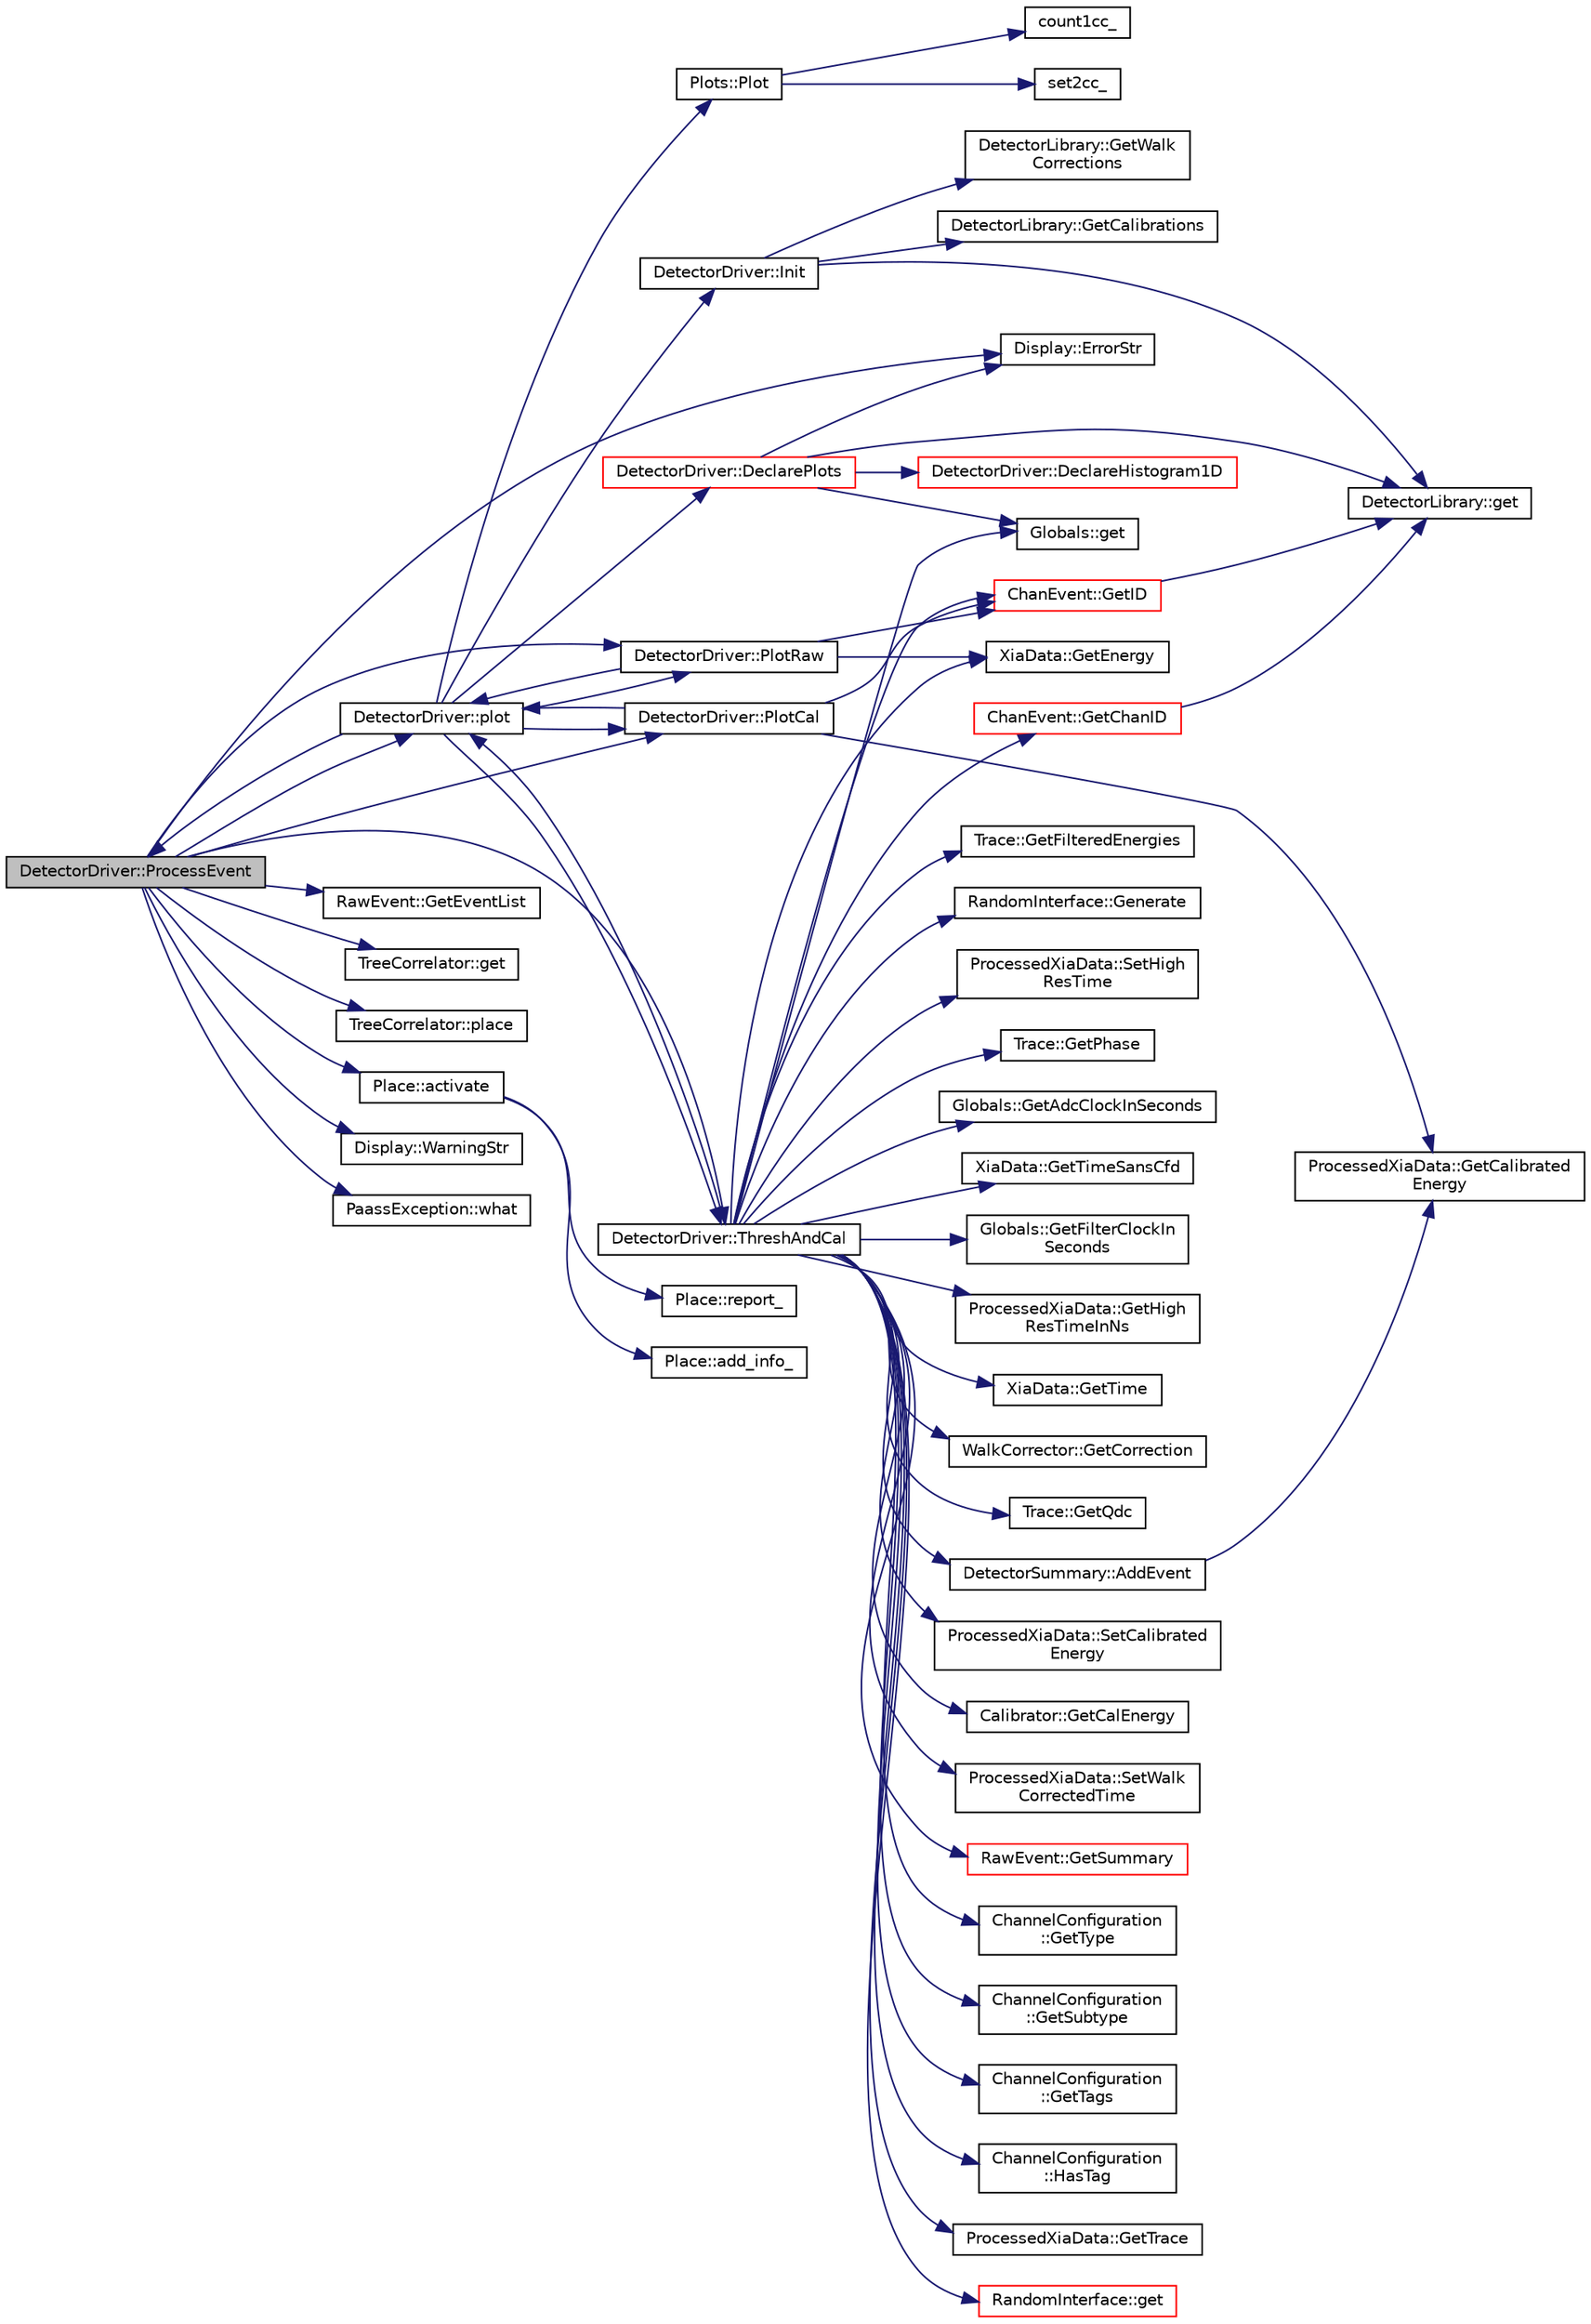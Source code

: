 digraph "DetectorDriver::ProcessEvent"
{
  edge [fontname="Helvetica",fontsize="10",labelfontname="Helvetica",labelfontsize="10"];
  node [fontname="Helvetica",fontsize="10",shape=record];
  rankdir="LR";
  Node1 [label="DetectorDriver::ProcessEvent",height=0.2,width=0.4,color="black", fillcolor="grey75", style="filled", fontcolor="black"];
  Node1 -> Node2 [color="midnightblue",fontsize="10",style="solid",fontname="Helvetica"];
  Node2 [label="DetectorDriver::plot",height=0.2,width=0.4,color="black", fillcolor="white", style="filled",URL="$de/d91/class_detector_driver.html#a3a556ab94a878e057dea8a081d0df55a",tooltip="Plots into histogram defined by dammId. "];
  Node2 -> Node3 [color="midnightblue",fontsize="10",style="solid",fontname="Helvetica"];
  Node3 [label="Plots::Plot",height=0.2,width=0.4,color="black", fillcolor="white", style="filled",URL="$d7/d8b/class_plots.html#a68849b82c8c7a5d57f972cbd8de83328",tooltip="Plots into histogram defined by dammId. "];
  Node3 -> Node4 [color="midnightblue",fontsize="10",style="solid",fontname="Helvetica"];
  Node4 [label="count1cc_",height=0.2,width=0.4,color="black", fillcolor="white", style="filled",URL="$da/d57/_scanor_8hpp.html#a31aca3d0ff704e08f8f8968288ae7895",tooltip="Defines the DAMM function to call for 1D hists */. "];
  Node3 -> Node5 [color="midnightblue",fontsize="10",style="solid",fontname="Helvetica"];
  Node5 [label="set2cc_",height=0.2,width=0.4,color="black", fillcolor="white", style="filled",URL="$da/d57/_scanor_8hpp.html#a8b0a662ebdb3f947ba8470bf89f11c3a",tooltip="Defines the DAMM function to call for 2D hists */. "];
  Node2 -> Node1 [color="midnightblue",fontsize="10",style="solid",fontname="Helvetica"];
  Node2 -> Node6 [color="midnightblue",fontsize="10",style="solid",fontname="Helvetica"];
  Node6 [label="DetectorDriver::ThreshAndCal",height=0.2,width=0.4,color="black", fillcolor="white", style="filled",URL="$de/d91/class_detector_driver.html#a2ae4e98c641d49183631eceb40dc19bb",tooltip="Check threshold and calibrate each channel. Check the thresholds and calibrate the energy for each ch..."];
  Node6 -> Node7 [color="midnightblue",fontsize="10",style="solid",fontname="Helvetica"];
  Node7 [label="ChanEvent::GetChanID",height=0.2,width=0.4,color="red", fillcolor="white", style="filled",URL="$d5/d91/class_chan_event.html#ac92976ab74eb43a72bf6e6e536f59496"];
  Node7 -> Node8 [color="midnightblue",fontsize="10",style="solid",fontname="Helvetica"];
  Node8 [label="DetectorLibrary::get",height=0.2,width=0.4,color="black", fillcolor="white", style="filled",URL="$dc/dbe/class_detector_library.html#a6ab3ff825daa8b607865086741bc9b2c"];
  Node6 -> Node9 [color="midnightblue",fontsize="10",style="solid",fontname="Helvetica"];
  Node9 [label="ChanEvent::GetID",height=0.2,width=0.4,color="red", fillcolor="white", style="filled",URL="$d5/d91/class_chan_event.html#ac2f5a4534b4ad1856689040a7bf13dd2"];
  Node9 -> Node8 [color="midnightblue",fontsize="10",style="solid",fontname="Helvetica"];
  Node6 -> Node10 [color="midnightblue",fontsize="10",style="solid",fontname="Helvetica"];
  Node10 [label="ChannelConfiguration\l::GetType",height=0.2,width=0.4,color="black", fillcolor="white", style="filled",URL="$d6/d20/class_channel_configuration.html#aba4539c47063c552522bcf7c20d5bf29"];
  Node6 -> Node11 [color="midnightblue",fontsize="10",style="solid",fontname="Helvetica"];
  Node11 [label="ChannelConfiguration\l::GetSubtype",height=0.2,width=0.4,color="black", fillcolor="white", style="filled",URL="$d6/d20/class_channel_configuration.html#aaa6fcf267aebd6df6fa3df5510cfaeea"];
  Node6 -> Node12 [color="midnightblue",fontsize="10",style="solid",fontname="Helvetica"];
  Node12 [label="ChannelConfiguration\l::GetTags",height=0.2,width=0.4,color="black", fillcolor="white", style="filled",URL="$d6/d20/class_channel_configuration.html#a5f70d8b99f72830f6eb306f1582e1fde"];
  Node6 -> Node13 [color="midnightblue",fontsize="10",style="solid",fontname="Helvetica"];
  Node13 [label="ChannelConfiguration\l::HasTag",height=0.2,width=0.4,color="black", fillcolor="white", style="filled",URL="$d6/d20/class_channel_configuration.html#a12d5e0dec96416851743462c53775bf5"];
  Node6 -> Node14 [color="midnightblue",fontsize="10",style="solid",fontname="Helvetica"];
  Node14 [label="ProcessedXiaData::GetTrace",height=0.2,width=0.4,color="black", fillcolor="white", style="filled",URL="$df/d3c/class_processed_xia_data.html#a2d98ff813786abdb09ebc6bd22dbf48d"];
  Node6 -> Node15 [color="midnightblue",fontsize="10",style="solid",fontname="Helvetica"];
  Node15 [label="RandomInterface::get",height=0.2,width=0.4,color="red", fillcolor="white", style="filled",URL="$d3/daf/class_random_interface.html#ab82c66de735852acfd5e48e92a61ab71"];
  Node6 -> Node2 [color="midnightblue",fontsize="10",style="solid",fontname="Helvetica"];
  Node6 -> Node16 [color="midnightblue",fontsize="10",style="solid",fontname="Helvetica"];
  Node16 [label="Trace::GetFilteredEnergies",height=0.2,width=0.4,color="black", fillcolor="white", style="filled",URL="$dd/db7/class_trace.html#a81368efd0e5aaa9ddcdef25b7932b3ed"];
  Node6 -> Node17 [color="midnightblue",fontsize="10",style="solid",fontname="Helvetica"];
  Node17 [label="XiaData::GetEnergy",height=0.2,width=0.4,color="black", fillcolor="white", style="filled",URL="$d2/ddd/class_xia_data.html#ade2672d5b33f5317bd0710408b88871b"];
  Node6 -> Node18 [color="midnightblue",fontsize="10",style="solid",fontname="Helvetica"];
  Node18 [label="RandomInterface::Generate",height=0.2,width=0.4,color="black", fillcolor="white", style="filled",URL="$d3/daf/class_random_interface.html#a6078af282ba015b968af34edde05afb8"];
  Node6 -> Node19 [color="midnightblue",fontsize="10",style="solid",fontname="Helvetica"];
  Node19 [label="ProcessedXiaData::SetHigh\lResTime",height=0.2,width=0.4,color="black", fillcolor="white", style="filled",URL="$df/d3c/class_processed_xia_data.html#a48351d3124a77b66cf0b1afb18204b45"];
  Node6 -> Node20 [color="midnightblue",fontsize="10",style="solid",fontname="Helvetica"];
  Node20 [label="Trace::GetPhase",height=0.2,width=0.4,color="black", fillcolor="white", style="filled",URL="$dd/db7/class_trace.html#a4801f8d119d80e64d2fe9269c79e6a9d"];
  Node6 -> Node21 [color="midnightblue",fontsize="10",style="solid",fontname="Helvetica"];
  Node21 [label="Globals::get",height=0.2,width=0.4,color="black", fillcolor="white", style="filled",URL="$d3/daf/class_globals.html#ae66fa0173342202c96b13d71a6522512",tooltip="Instance is created upon first call. "];
  Node6 -> Node22 [color="midnightblue",fontsize="10",style="solid",fontname="Helvetica"];
  Node22 [label="Globals::GetAdcClockInSeconds",height=0.2,width=0.4,color="black", fillcolor="white", style="filled",URL="$d3/daf/class_globals.html#ad7d77193cd312ff5b05f78d90a5e5c1f"];
  Node6 -> Node23 [color="midnightblue",fontsize="10",style="solid",fontname="Helvetica"];
  Node23 [label="XiaData::GetTimeSansCfd",height=0.2,width=0.4,color="black", fillcolor="white", style="filled",URL="$d2/ddd/class_xia_data.html#a5de4fb9577cf965d2537ec677b781241"];
  Node6 -> Node24 [color="midnightblue",fontsize="10",style="solid",fontname="Helvetica"];
  Node24 [label="Globals::GetFilterClockIn\lSeconds",height=0.2,width=0.4,color="black", fillcolor="white", style="filled",URL="$d3/daf/class_globals.html#af966809742d39e7acbd52c4fe4f5a95c"];
  Node6 -> Node25 [color="midnightblue",fontsize="10",style="solid",fontname="Helvetica"];
  Node25 [label="ProcessedXiaData::GetHigh\lResTimeInNs",height=0.2,width=0.4,color="black", fillcolor="white", style="filled",URL="$df/d3c/class_processed_xia_data.html#a5da8714dc3420a4efd9a199de3f56079"];
  Node6 -> Node26 [color="midnightblue",fontsize="10",style="solid",fontname="Helvetica"];
  Node26 [label="XiaData::GetTime",height=0.2,width=0.4,color="black", fillcolor="white", style="filled",URL="$d2/ddd/class_xia_data.html#ac11c489cabed7180f6516d724d387a56"];
  Node6 -> Node27 [color="midnightblue",fontsize="10",style="solid",fontname="Helvetica"];
  Node27 [label="WalkCorrector::GetCorrection",height=0.2,width=0.4,color="black", fillcolor="white", style="filled",URL="$d7/dda/class_walk_corrector.html#a91ba3edd01ae83146a19d8eba4fc4a23"];
  Node6 -> Node28 [color="midnightblue",fontsize="10",style="solid",fontname="Helvetica"];
  Node28 [label="Trace::GetQdc",height=0.2,width=0.4,color="black", fillcolor="white", style="filled",URL="$dd/db7/class_trace.html#a825c518af0ec6dcba45253c05b562a62"];
  Node6 -> Node29 [color="midnightblue",fontsize="10",style="solid",fontname="Helvetica"];
  Node29 [label="ProcessedXiaData::SetCalibrated\lEnergy",height=0.2,width=0.4,color="black", fillcolor="white", style="filled",URL="$df/d3c/class_processed_xia_data.html#a759a628ac86e09d97dcbf6132786f77d"];
  Node6 -> Node30 [color="midnightblue",fontsize="10",style="solid",fontname="Helvetica"];
  Node30 [label="Calibrator::GetCalEnergy",height=0.2,width=0.4,color="black", fillcolor="white", style="filled",URL="$db/d61/class_calibrator.html#a0fdd1f43aa54dd100105dac72a84c2be"];
  Node6 -> Node31 [color="midnightblue",fontsize="10",style="solid",fontname="Helvetica"];
  Node31 [label="ProcessedXiaData::SetWalk\lCorrectedTime",height=0.2,width=0.4,color="black", fillcolor="white", style="filled",URL="$df/d3c/class_processed_xia_data.html#a8b2a8d8d9aa73263821ef482e7add39c"];
  Node6 -> Node32 [color="midnightblue",fontsize="10",style="solid",fontname="Helvetica"];
  Node32 [label="RawEvent::GetSummary",height=0.2,width=0.4,color="red", fillcolor="white", style="filled",URL="$dc/d32/class_raw_event.html#a0405b96da430f69eb01fc8a7668420cc",tooltip="Get a pointer to a specific detector summary. "];
  Node6 -> Node33 [color="midnightblue",fontsize="10",style="solid",fontname="Helvetica"];
  Node33 [label="DetectorSummary::AddEvent",height=0.2,width=0.4,color="black", fillcolor="white", style="filled",URL="$da/d8d/class_detector_summary.html#a5bd322c5c62b0d89d2eca33550e27907"];
  Node33 -> Node34 [color="midnightblue",fontsize="10",style="solid",fontname="Helvetica"];
  Node34 [label="ProcessedXiaData::GetCalibrated\lEnergy",height=0.2,width=0.4,color="black", fillcolor="white", style="filled",URL="$df/d3c/class_processed_xia_data.html#ab9364a5f0a990ef3f27baa902d1c6036"];
  Node2 -> Node35 [color="midnightblue",fontsize="10",style="solid",fontname="Helvetica"];
  Node35 [label="DetectorDriver::Init",height=0.2,width=0.4,color="black", fillcolor="white", style="filled",URL="$de/d91/class_detector_driver.html#a2d368320dd66a1a368f08ddfb1be7a22"];
  Node35 -> Node8 [color="midnightblue",fontsize="10",style="solid",fontname="Helvetica"];
  Node35 -> Node36 [color="midnightblue",fontsize="10",style="solid",fontname="Helvetica"];
  Node36 [label="DetectorLibrary::GetWalk\lCorrections",height=0.2,width=0.4,color="black", fillcolor="white", style="filled",URL="$dc/dbe/class_detector_library.html#aa4c95405f07f7038464828832f11d6f4"];
  Node35 -> Node37 [color="midnightblue",fontsize="10",style="solid",fontname="Helvetica"];
  Node37 [label="DetectorLibrary::GetCalibrations",height=0.2,width=0.4,color="black", fillcolor="white", style="filled",URL="$dc/dbe/class_detector_library.html#afdc93cce4eef992bd67ff8d8caccd8ca"];
  Node2 -> Node38 [color="midnightblue",fontsize="10",style="solid",fontname="Helvetica"];
  Node38 [label="DetectorDriver::PlotRaw",height=0.2,width=0.4,color="black", fillcolor="white", style="filled",URL="$de/d91/class_detector_driver.html#a7f2a28ba2a756e034e38630a5e258309"];
  Node38 -> Node2 [color="midnightblue",fontsize="10",style="solid",fontname="Helvetica"];
  Node38 -> Node9 [color="midnightblue",fontsize="10",style="solid",fontname="Helvetica"];
  Node38 -> Node17 [color="midnightblue",fontsize="10",style="solid",fontname="Helvetica"];
  Node2 -> Node39 [color="midnightblue",fontsize="10",style="solid",fontname="Helvetica"];
  Node39 [label="DetectorDriver::PlotCal",height=0.2,width=0.4,color="black", fillcolor="white", style="filled",URL="$de/d91/class_detector_driver.html#ad966b8fe4330bb0cf117422b9bd08f40"];
  Node39 -> Node2 [color="midnightblue",fontsize="10",style="solid",fontname="Helvetica"];
  Node39 -> Node9 [color="midnightblue",fontsize="10",style="solid",fontname="Helvetica"];
  Node39 -> Node34 [color="midnightblue",fontsize="10",style="solid",fontname="Helvetica"];
  Node2 -> Node40 [color="midnightblue",fontsize="10",style="solid",fontname="Helvetica"];
  Node40 [label="DetectorDriver::DeclarePlots",height=0.2,width=0.4,color="red", fillcolor="white", style="filled",URL="$de/d91/class_detector_driver.html#a8810acdc149879688b81ec333531a28e"];
  Node40 -> Node41 [color="midnightblue",fontsize="10",style="solid",fontname="Helvetica"];
  Node41 [label="DetectorDriver::DeclareHistogram1D",height=0.2,width=0.4,color="red", fillcolor="white", style="filled",URL="$de/d91/class_detector_driver.html#a745e3089d76a4fa437e44a7e82b9424e"];
  Node40 -> Node21 [color="midnightblue",fontsize="10",style="solid",fontname="Helvetica"];
  Node40 -> Node8 [color="midnightblue",fontsize="10",style="solid",fontname="Helvetica"];
  Node40 -> Node42 [color="midnightblue",fontsize="10",style="solid",fontname="Helvetica"];
  Node42 [label="Display::ErrorStr",height=0.2,width=0.4,color="black", fillcolor="white", style="filled",URL="$da/d6a/namespace_display.html#a762315ce58efcb1203edfcb74158f59b"];
  Node1 -> Node43 [color="midnightblue",fontsize="10",style="solid",fontname="Helvetica"];
  Node43 [label="RawEvent::GetEventList",height=0.2,width=0.4,color="black", fillcolor="white", style="filled",URL="$dc/d32/class_raw_event.html#a13713f29c28a4083f2c14f0c8c14804a"];
  Node1 -> Node38 [color="midnightblue",fontsize="10",style="solid",fontname="Helvetica"];
  Node1 -> Node6 [color="midnightblue",fontsize="10",style="solid",fontname="Helvetica"];
  Node1 -> Node39 [color="midnightblue",fontsize="10",style="solid",fontname="Helvetica"];
  Node1 -> Node44 [color="midnightblue",fontsize="10",style="solid",fontname="Helvetica"];
  Node44 [label="TreeCorrelator::get",height=0.2,width=0.4,color="black", fillcolor="white", style="filled",URL="$d3/d2c/class_tree_correlator.html#a4f70fdbb0d6dead4212d8e926ce1755f"];
  Node1 -> Node45 [color="midnightblue",fontsize="10",style="solid",fontname="Helvetica"];
  Node45 [label="TreeCorrelator::place",height=0.2,width=0.4,color="black", fillcolor="white", style="filled",URL="$d3/d2c/class_tree_correlator.html#aadf6cf8c8bedbbde03fb678667c7cb01"];
  Node1 -> Node46 [color="midnightblue",fontsize="10",style="solid",fontname="Helvetica"];
  Node46 [label="Place::activate",height=0.2,width=0.4,color="black", fillcolor="white", style="filled",URL="$dd/d21/class_place.html#a96fef01c13e97a21482ab8672c9b654a"];
  Node46 -> Node47 [color="midnightblue",fontsize="10",style="solid",fontname="Helvetica"];
  Node47 [label="Place::add_info_",height=0.2,width=0.4,color="black", fillcolor="white", style="filled",URL="$dd/d21/class_place.html#a46ca9e450b872465c3de5a72e3bbcda8"];
  Node46 -> Node48 [color="midnightblue",fontsize="10",style="solid",fontname="Helvetica"];
  Node48 [label="Place::report_",height=0.2,width=0.4,color="black", fillcolor="white", style="filled",URL="$dd/d21/class_place.html#a1e53541fda9d0ad92d00cfc58a51a465"];
  Node1 -> Node49 [color="midnightblue",fontsize="10",style="solid",fontname="Helvetica"];
  Node49 [label="Display::WarningStr",height=0.2,width=0.4,color="black", fillcolor="white", style="filled",URL="$da/d6a/namespace_display.html#a0ca7c8835e858cf0b1e0cce72a41ab9c"];
  Node1 -> Node50 [color="midnightblue",fontsize="10",style="solid",fontname="Helvetica"];
  Node50 [label="PaassException::what",height=0.2,width=0.4,color="black", fillcolor="white", style="filled",URL="$df/dc3/class_paass_exception.html#a3a96bbd94cef6ce246f497ab0341182d"];
  Node1 -> Node42 [color="midnightblue",fontsize="10",style="solid",fontname="Helvetica"];
}
